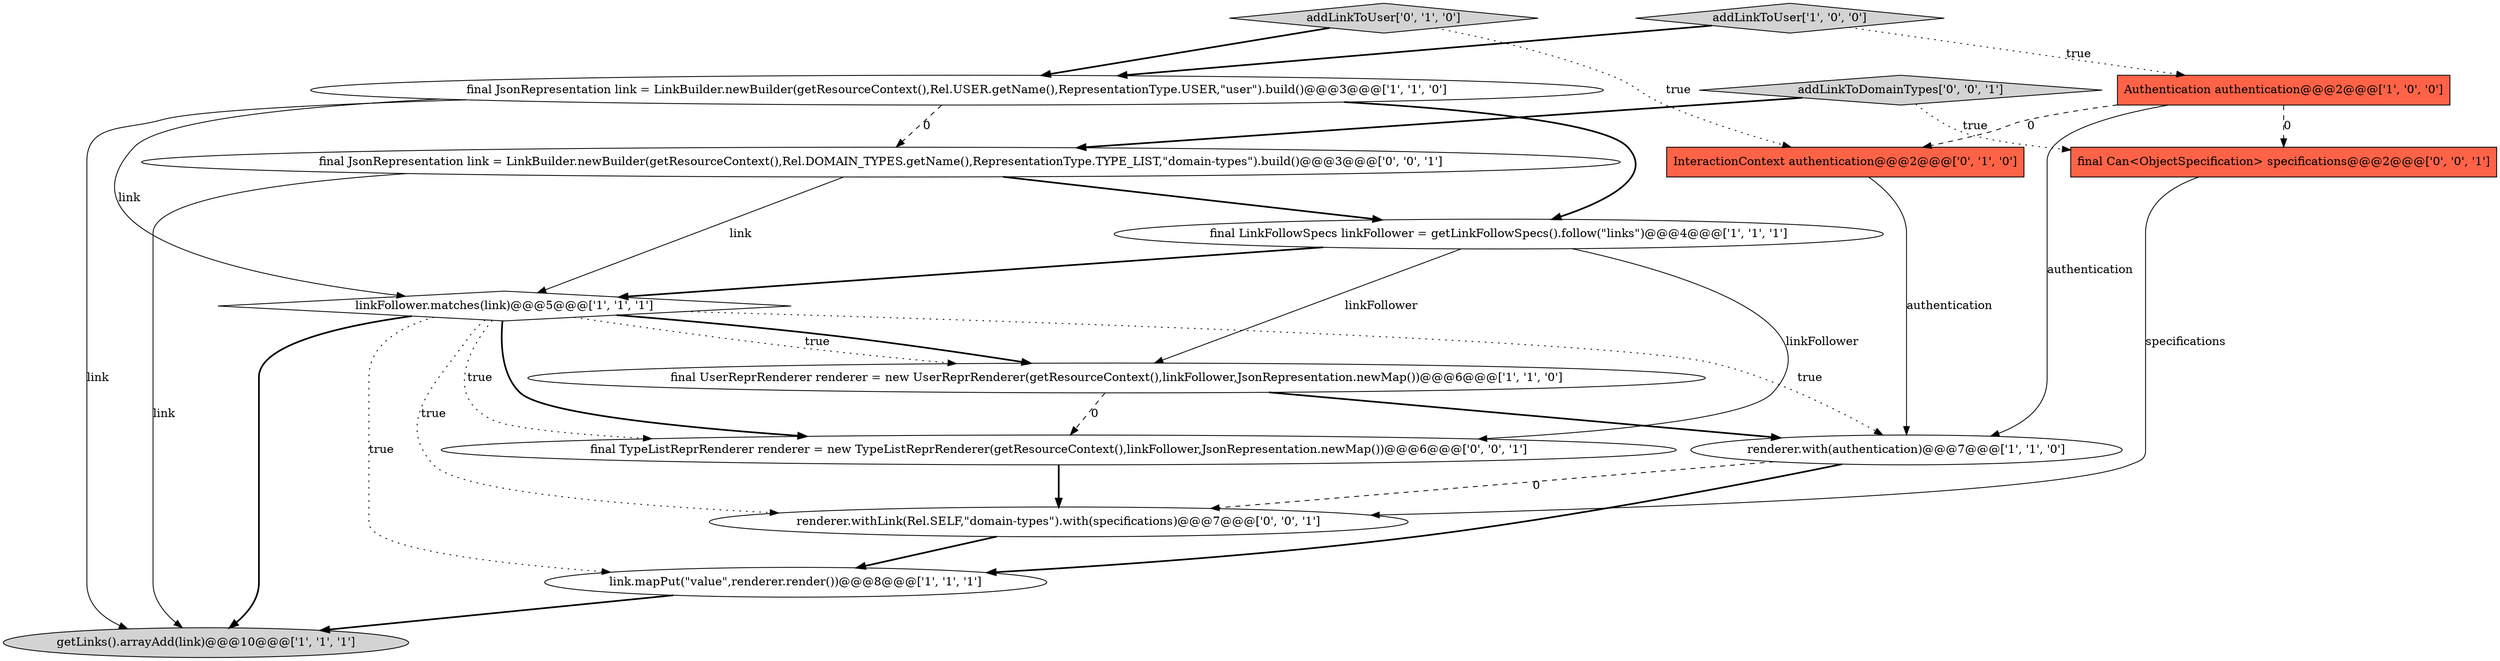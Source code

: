 digraph {
2 [style = filled, label = "final LinkFollowSpecs linkFollower = getLinkFollowSpecs().follow(\"links\")@@@4@@@['1', '1', '1']", fillcolor = white, shape = ellipse image = "AAA0AAABBB1BBB"];
6 [style = filled, label = "final JsonRepresentation link = LinkBuilder.newBuilder(getResourceContext(),Rel.USER.getName(),RepresentationType.USER,\"user\").build()@@@3@@@['1', '1', '0']", fillcolor = white, shape = ellipse image = "AAA0AAABBB1BBB"];
0 [style = filled, label = "link.mapPut(\"value\",renderer.render())@@@8@@@['1', '1', '1']", fillcolor = white, shape = ellipse image = "AAA0AAABBB1BBB"];
9 [style = filled, label = "addLinkToUser['0', '1', '0']", fillcolor = lightgray, shape = diamond image = "AAA0AAABBB2BBB"];
5 [style = filled, label = "renderer.with(authentication)@@@7@@@['1', '1', '0']", fillcolor = white, shape = ellipse image = "AAA0AAABBB1BBB"];
1 [style = filled, label = "linkFollower.matches(link)@@@5@@@['1', '1', '1']", fillcolor = white, shape = diamond image = "AAA0AAABBB1BBB"];
14 [style = filled, label = "final Can<ObjectSpecification> specifications@@@2@@@['0', '0', '1']", fillcolor = tomato, shape = box image = "AAA0AAABBB3BBB"];
11 [style = filled, label = "final TypeListReprRenderer renderer = new TypeListReprRenderer(getResourceContext(),linkFollower,JsonRepresentation.newMap())@@@6@@@['0', '0', '1']", fillcolor = white, shape = ellipse image = "AAA0AAABBB3BBB"];
7 [style = filled, label = "getLinks().arrayAdd(link)@@@10@@@['1', '1', '1']", fillcolor = lightgray, shape = ellipse image = "AAA0AAABBB1BBB"];
10 [style = filled, label = "InteractionContext authentication@@@2@@@['0', '1', '0']", fillcolor = tomato, shape = box image = "AAA1AAABBB2BBB"];
13 [style = filled, label = "final JsonRepresentation link = LinkBuilder.newBuilder(getResourceContext(),Rel.DOMAIN_TYPES.getName(),RepresentationType.TYPE_LIST,\"domain-types\").build()@@@3@@@['0', '0', '1']", fillcolor = white, shape = ellipse image = "AAA0AAABBB3BBB"];
15 [style = filled, label = "addLinkToDomainTypes['0', '0', '1']", fillcolor = lightgray, shape = diamond image = "AAA0AAABBB3BBB"];
12 [style = filled, label = "renderer.withLink(Rel.SELF,\"domain-types\").with(specifications)@@@7@@@['0', '0', '1']", fillcolor = white, shape = ellipse image = "AAA0AAABBB3BBB"];
3 [style = filled, label = "final UserReprRenderer renderer = new UserReprRenderer(getResourceContext(),linkFollower,JsonRepresentation.newMap())@@@6@@@['1', '1', '0']", fillcolor = white, shape = ellipse image = "AAA0AAABBB1BBB"];
8 [style = filled, label = "addLinkToUser['1', '0', '0']", fillcolor = lightgray, shape = diamond image = "AAA0AAABBB1BBB"];
4 [style = filled, label = "Authentication authentication@@@2@@@['1', '0', '0']", fillcolor = tomato, shape = box image = "AAA1AAABBB1BBB"];
15->13 [style = bold, label=""];
10->5 [style = solid, label="authentication"];
5->12 [style = dashed, label="0"];
6->7 [style = solid, label="link"];
2->1 [style = bold, label=""];
1->11 [style = dotted, label="true"];
1->3 [style = bold, label=""];
14->12 [style = solid, label="specifications"];
13->7 [style = solid, label="link"];
8->6 [style = bold, label=""];
11->12 [style = bold, label=""];
15->14 [style = dotted, label="true"];
12->0 [style = bold, label=""];
1->7 [style = bold, label=""];
13->1 [style = solid, label="link"];
8->4 [style = dotted, label="true"];
1->11 [style = bold, label=""];
9->6 [style = bold, label=""];
0->7 [style = bold, label=""];
6->2 [style = bold, label=""];
1->3 [style = dotted, label="true"];
3->5 [style = bold, label=""];
4->5 [style = solid, label="authentication"];
6->13 [style = dashed, label="0"];
5->0 [style = bold, label=""];
2->3 [style = solid, label="linkFollower"];
1->12 [style = dotted, label="true"];
2->11 [style = solid, label="linkFollower"];
4->14 [style = dashed, label="0"];
1->0 [style = dotted, label="true"];
6->1 [style = solid, label="link"];
4->10 [style = dashed, label="0"];
9->10 [style = dotted, label="true"];
1->5 [style = dotted, label="true"];
3->11 [style = dashed, label="0"];
13->2 [style = bold, label=""];
}
